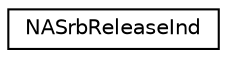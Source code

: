digraph "Graphical Class Hierarchy"
{
 // LATEX_PDF_SIZE
  edge [fontname="Helvetica",fontsize="10",labelfontname="Helvetica",labelfontsize="10"];
  node [fontname="Helvetica",fontsize="10",shape=record];
  rankdir="LR";
  Node0 [label="NASrbReleaseInd",height=0.2,width=0.4,color="black", fillcolor="white", style="filled",URL="$structNASrbReleaseInd.html",tooltip=" "];
}
